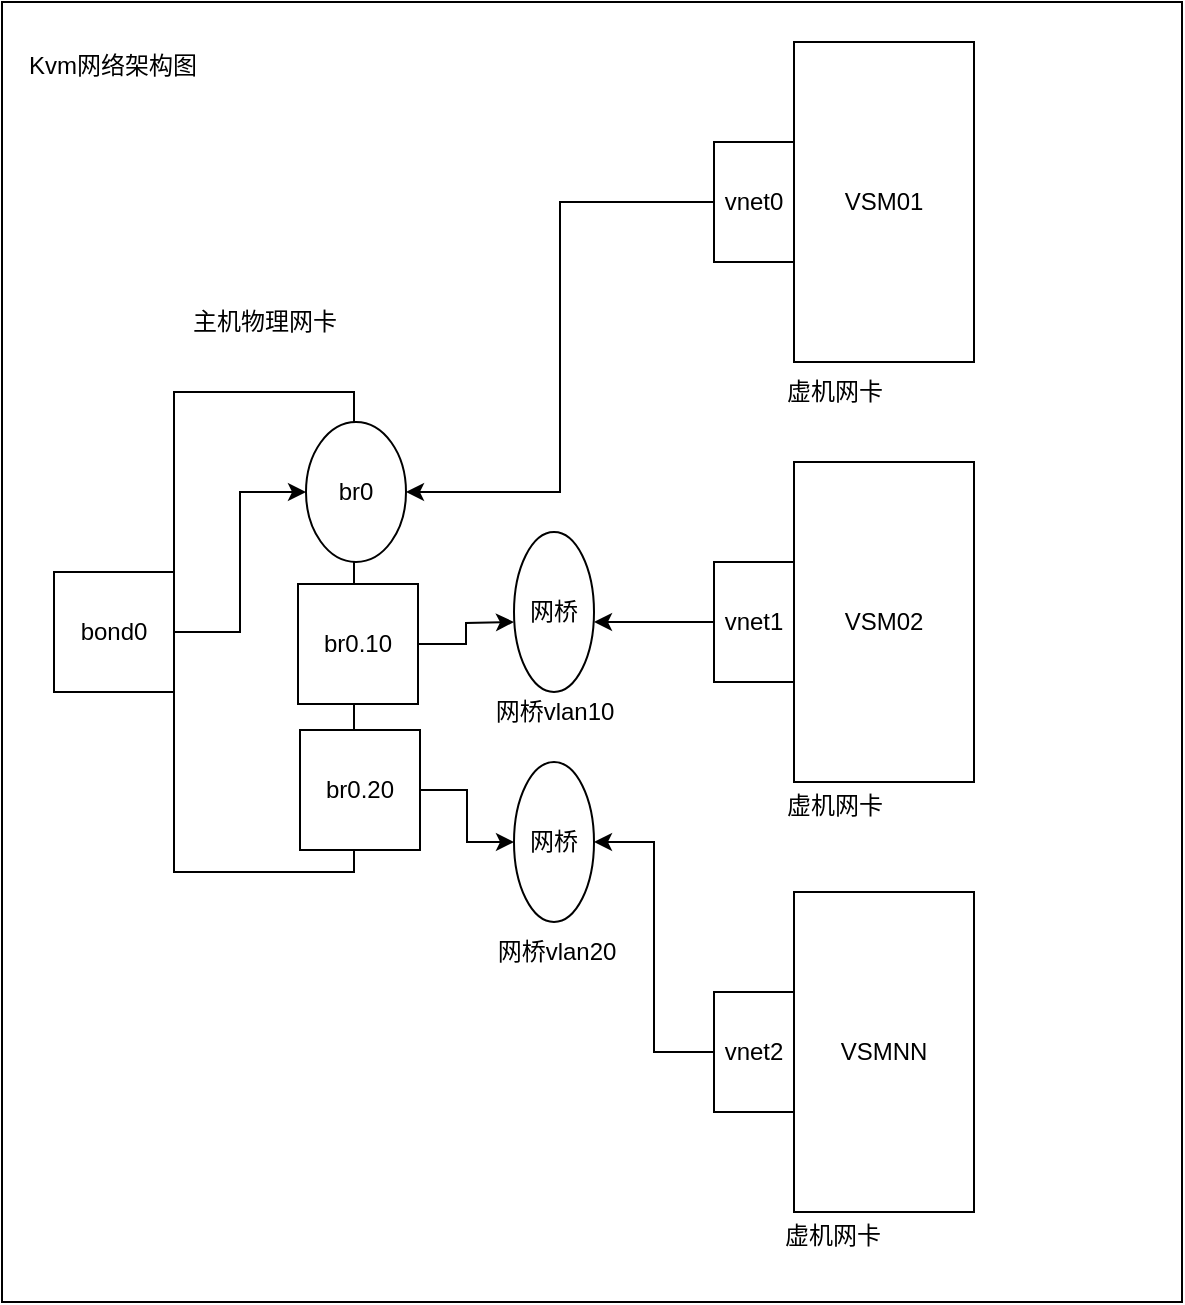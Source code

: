 <mxfile version="20.2.3" type="github">
  <diagram id="W6e6iAqx8LdoG-3VwmyG" name="第 1 页">
    <mxGraphModel dx="1185" dy="662" grid="1" gridSize="10" guides="1" tooltips="1" connect="1" arrows="1" fold="1" page="1" pageScale="1" pageWidth="827" pageHeight="1169" math="0" shadow="0">
      <root>
        <mxCell id="0" />
        <mxCell id="1" parent="0" />
        <mxCell id="EWOXYWc-8nJBwrmbIYLv-458" value="" style="rounded=0;whiteSpace=wrap;html=1;" vertex="1" parent="1">
          <mxGeometry x="24" y="35" width="590" height="650" as="geometry" />
        </mxCell>
        <mxCell id="EWOXYWc-8nJBwrmbIYLv-422" value="" style="rounded=0;whiteSpace=wrap;html=1;" vertex="1" parent="1">
          <mxGeometry x="110" y="230" width="90" height="240" as="geometry" />
        </mxCell>
        <mxCell id="EWOXYWc-8nJBwrmbIYLv-434" value="" style="edgeStyle=orthogonalEdgeStyle;rounded=0;orthogonalLoop=1;jettySize=auto;html=1;entryX=0;entryY=0.5;entryDx=0;entryDy=0;" edge="1" parent="1" source="EWOXYWc-8nJBwrmbIYLv-423" target="EWOXYWc-8nJBwrmbIYLv-464">
          <mxGeometry relative="1" as="geometry">
            <mxPoint x="180" y="290.0" as="targetPoint" />
          </mxGeometry>
        </mxCell>
        <mxCell id="EWOXYWc-8nJBwrmbIYLv-423" value="bond0" style="rounded=0;whiteSpace=wrap;html=1;" vertex="1" parent="1">
          <mxGeometry x="50" y="320" width="60" height="60" as="geometry" />
        </mxCell>
        <mxCell id="EWOXYWc-8nJBwrmbIYLv-426" value="VSM02" style="rounded=0;whiteSpace=wrap;html=1;" vertex="1" parent="1">
          <mxGeometry x="420" y="265" width="90" height="160" as="geometry" />
        </mxCell>
        <mxCell id="EWOXYWc-8nJBwrmbIYLv-447" style="edgeStyle=orthogonalEdgeStyle;rounded=0;orthogonalLoop=1;jettySize=auto;html=1;exitX=0;exitY=0.5;exitDx=0;exitDy=0;entryX=1;entryY=0.5;entryDx=0;entryDy=0;" edge="1" parent="1" source="EWOXYWc-8nJBwrmbIYLv-427">
          <mxGeometry relative="1" as="geometry">
            <mxPoint x="320" y="345.0" as="targetPoint" />
          </mxGeometry>
        </mxCell>
        <mxCell id="EWOXYWc-8nJBwrmbIYLv-427" value="vnet1" style="rounded=0;whiteSpace=wrap;html=1;" vertex="1" parent="1">
          <mxGeometry x="380" y="315" width="40" height="60" as="geometry" />
        </mxCell>
        <mxCell id="EWOXYWc-8nJBwrmbIYLv-428" value="VSM01" style="rounded=0;whiteSpace=wrap;html=1;" vertex="1" parent="1">
          <mxGeometry x="420" y="55" width="90" height="160" as="geometry" />
        </mxCell>
        <mxCell id="EWOXYWc-8nJBwrmbIYLv-466" style="edgeStyle=orthogonalEdgeStyle;rounded=0;orthogonalLoop=1;jettySize=auto;html=1;exitX=0;exitY=0.5;exitDx=0;exitDy=0;entryX=1;entryY=0.5;entryDx=0;entryDy=0;" edge="1" parent="1" source="EWOXYWc-8nJBwrmbIYLv-429" target="EWOXYWc-8nJBwrmbIYLv-464">
          <mxGeometry relative="1" as="geometry" />
        </mxCell>
        <mxCell id="EWOXYWc-8nJBwrmbIYLv-429" value="vnet0" style="rounded=0;whiteSpace=wrap;html=1;" vertex="1" parent="1">
          <mxGeometry x="380" y="105" width="40" height="60" as="geometry" />
        </mxCell>
        <mxCell id="EWOXYWc-8nJBwrmbIYLv-431" value="VSMNN" style="rounded=0;whiteSpace=wrap;html=1;" vertex="1" parent="1">
          <mxGeometry x="420" y="480" width="90" height="160" as="geometry" />
        </mxCell>
        <mxCell id="EWOXYWc-8nJBwrmbIYLv-462" style="edgeStyle=orthogonalEdgeStyle;rounded=0;orthogonalLoop=1;jettySize=auto;html=1;exitX=0;exitY=0.5;exitDx=0;exitDy=0;entryX=1;entryY=0.5;entryDx=0;entryDy=0;" edge="1" parent="1" source="EWOXYWc-8nJBwrmbIYLv-432" target="EWOXYWc-8nJBwrmbIYLv-461">
          <mxGeometry relative="1" as="geometry" />
        </mxCell>
        <mxCell id="EWOXYWc-8nJBwrmbIYLv-432" value="vnet2" style="rounded=0;whiteSpace=wrap;html=1;" vertex="1" parent="1">
          <mxGeometry x="380" y="530" width="40" height="60" as="geometry" />
        </mxCell>
        <mxCell id="EWOXYWc-8nJBwrmbIYLv-443" value="" style="edgeStyle=orthogonalEdgeStyle;rounded=0;orthogonalLoop=1;jettySize=auto;html=1;" edge="1" parent="1" source="EWOXYWc-8nJBwrmbIYLv-435">
          <mxGeometry relative="1" as="geometry">
            <mxPoint x="280" y="345.0" as="targetPoint" />
          </mxGeometry>
        </mxCell>
        <mxCell id="EWOXYWc-8nJBwrmbIYLv-435" value="br0.10" style="rounded=0;whiteSpace=wrap;html=1;" vertex="1" parent="1">
          <mxGeometry x="172" y="326" width="60" height="60" as="geometry" />
        </mxCell>
        <mxCell id="EWOXYWc-8nJBwrmbIYLv-463" style="edgeStyle=orthogonalEdgeStyle;rounded=0;orthogonalLoop=1;jettySize=auto;html=1;exitX=1;exitY=0.5;exitDx=0;exitDy=0;entryX=0;entryY=0.5;entryDx=0;entryDy=0;" edge="1" parent="1" source="EWOXYWc-8nJBwrmbIYLv-436" target="EWOXYWc-8nJBwrmbIYLv-461">
          <mxGeometry relative="1" as="geometry" />
        </mxCell>
        <mxCell id="EWOXYWc-8nJBwrmbIYLv-436" value="br0.20" style="rounded=0;whiteSpace=wrap;html=1;" vertex="1" parent="1">
          <mxGeometry x="173" y="399" width="60" height="60" as="geometry" />
        </mxCell>
        <mxCell id="EWOXYWc-8nJBwrmbIYLv-451" value="主机物理网卡" style="text;html=1;align=center;verticalAlign=middle;resizable=0;points=[];autosize=1;strokeColor=none;fillColor=none;" vertex="1" parent="1">
          <mxGeometry x="105" y="180" width="100" height="30" as="geometry" />
        </mxCell>
        <mxCell id="EWOXYWc-8nJBwrmbIYLv-452" value="网桥vlan10" style="text;html=1;align=center;verticalAlign=middle;resizable=0;points=[];autosize=1;strokeColor=none;fillColor=none;" vertex="1" parent="1">
          <mxGeometry x="260" y="375" width="80" height="30" as="geometry" />
        </mxCell>
        <mxCell id="EWOXYWc-8nJBwrmbIYLv-453" value="网桥vlan20" style="text;html=1;align=center;verticalAlign=middle;resizable=0;points=[];autosize=1;strokeColor=none;fillColor=none;" vertex="1" parent="1">
          <mxGeometry x="261" y="495" width="80" height="30" as="geometry" />
        </mxCell>
        <mxCell id="EWOXYWc-8nJBwrmbIYLv-454" value="虚机网卡" style="text;html=1;align=center;verticalAlign=middle;resizable=0;points=[];autosize=1;strokeColor=none;fillColor=none;" vertex="1" parent="1">
          <mxGeometry x="405" y="215" width="70" height="30" as="geometry" />
        </mxCell>
        <mxCell id="EWOXYWc-8nJBwrmbIYLv-455" value="虚机网卡" style="text;html=1;align=center;verticalAlign=middle;resizable=0;points=[];autosize=1;strokeColor=none;fillColor=none;" vertex="1" parent="1">
          <mxGeometry x="405" y="422" width="70" height="30" as="geometry" />
        </mxCell>
        <mxCell id="EWOXYWc-8nJBwrmbIYLv-456" value="虚机网卡" style="text;html=1;align=center;verticalAlign=middle;resizable=0;points=[];autosize=1;strokeColor=none;fillColor=none;" vertex="1" parent="1">
          <mxGeometry x="404" y="637" width="70" height="30" as="geometry" />
        </mxCell>
        <mxCell id="EWOXYWc-8nJBwrmbIYLv-459" value="Kvm网络架构图" style="text;html=1;align=center;verticalAlign=middle;resizable=0;points=[];autosize=1;strokeColor=none;fillColor=none;" vertex="1" parent="1">
          <mxGeometry x="24" y="52" width="110" height="30" as="geometry" />
        </mxCell>
        <mxCell id="EWOXYWc-8nJBwrmbIYLv-460" value="网桥" style="ellipse;whiteSpace=wrap;html=1;" vertex="1" parent="1">
          <mxGeometry x="280" y="300" width="40" height="80" as="geometry" />
        </mxCell>
        <mxCell id="EWOXYWc-8nJBwrmbIYLv-461" value="网桥" style="ellipse;whiteSpace=wrap;html=1;" vertex="1" parent="1">
          <mxGeometry x="280" y="415" width="40" height="80" as="geometry" />
        </mxCell>
        <mxCell id="EWOXYWc-8nJBwrmbIYLv-464" value="br0" style="ellipse;whiteSpace=wrap;html=1;" vertex="1" parent="1">
          <mxGeometry x="176" y="245" width="50" height="70" as="geometry" />
        </mxCell>
      </root>
    </mxGraphModel>
  </diagram>
</mxfile>
